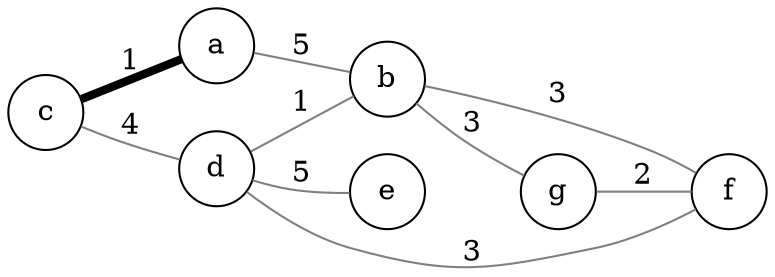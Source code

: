 digraph g
{
    rankdir=LR;
    node[shape=circle, fixedsize=true];
    a; b;c;d;e;f;g;

    node[shape=circle,penwidth=3];

    edge [dir=forward,penwidth=3];

    edge [dir=none,penwidth=1,color=gray50];
    c -> a [label=1,penwidth=4,color=black];
    d -> b [label=1];
    g -> f [label=2];
    d -> f [label=3];
    b -> f [label=3];
    b -> g [label=3];
    c -> d [label=4];
    a -> b [label=5];
    d -> e [label=5];
}
